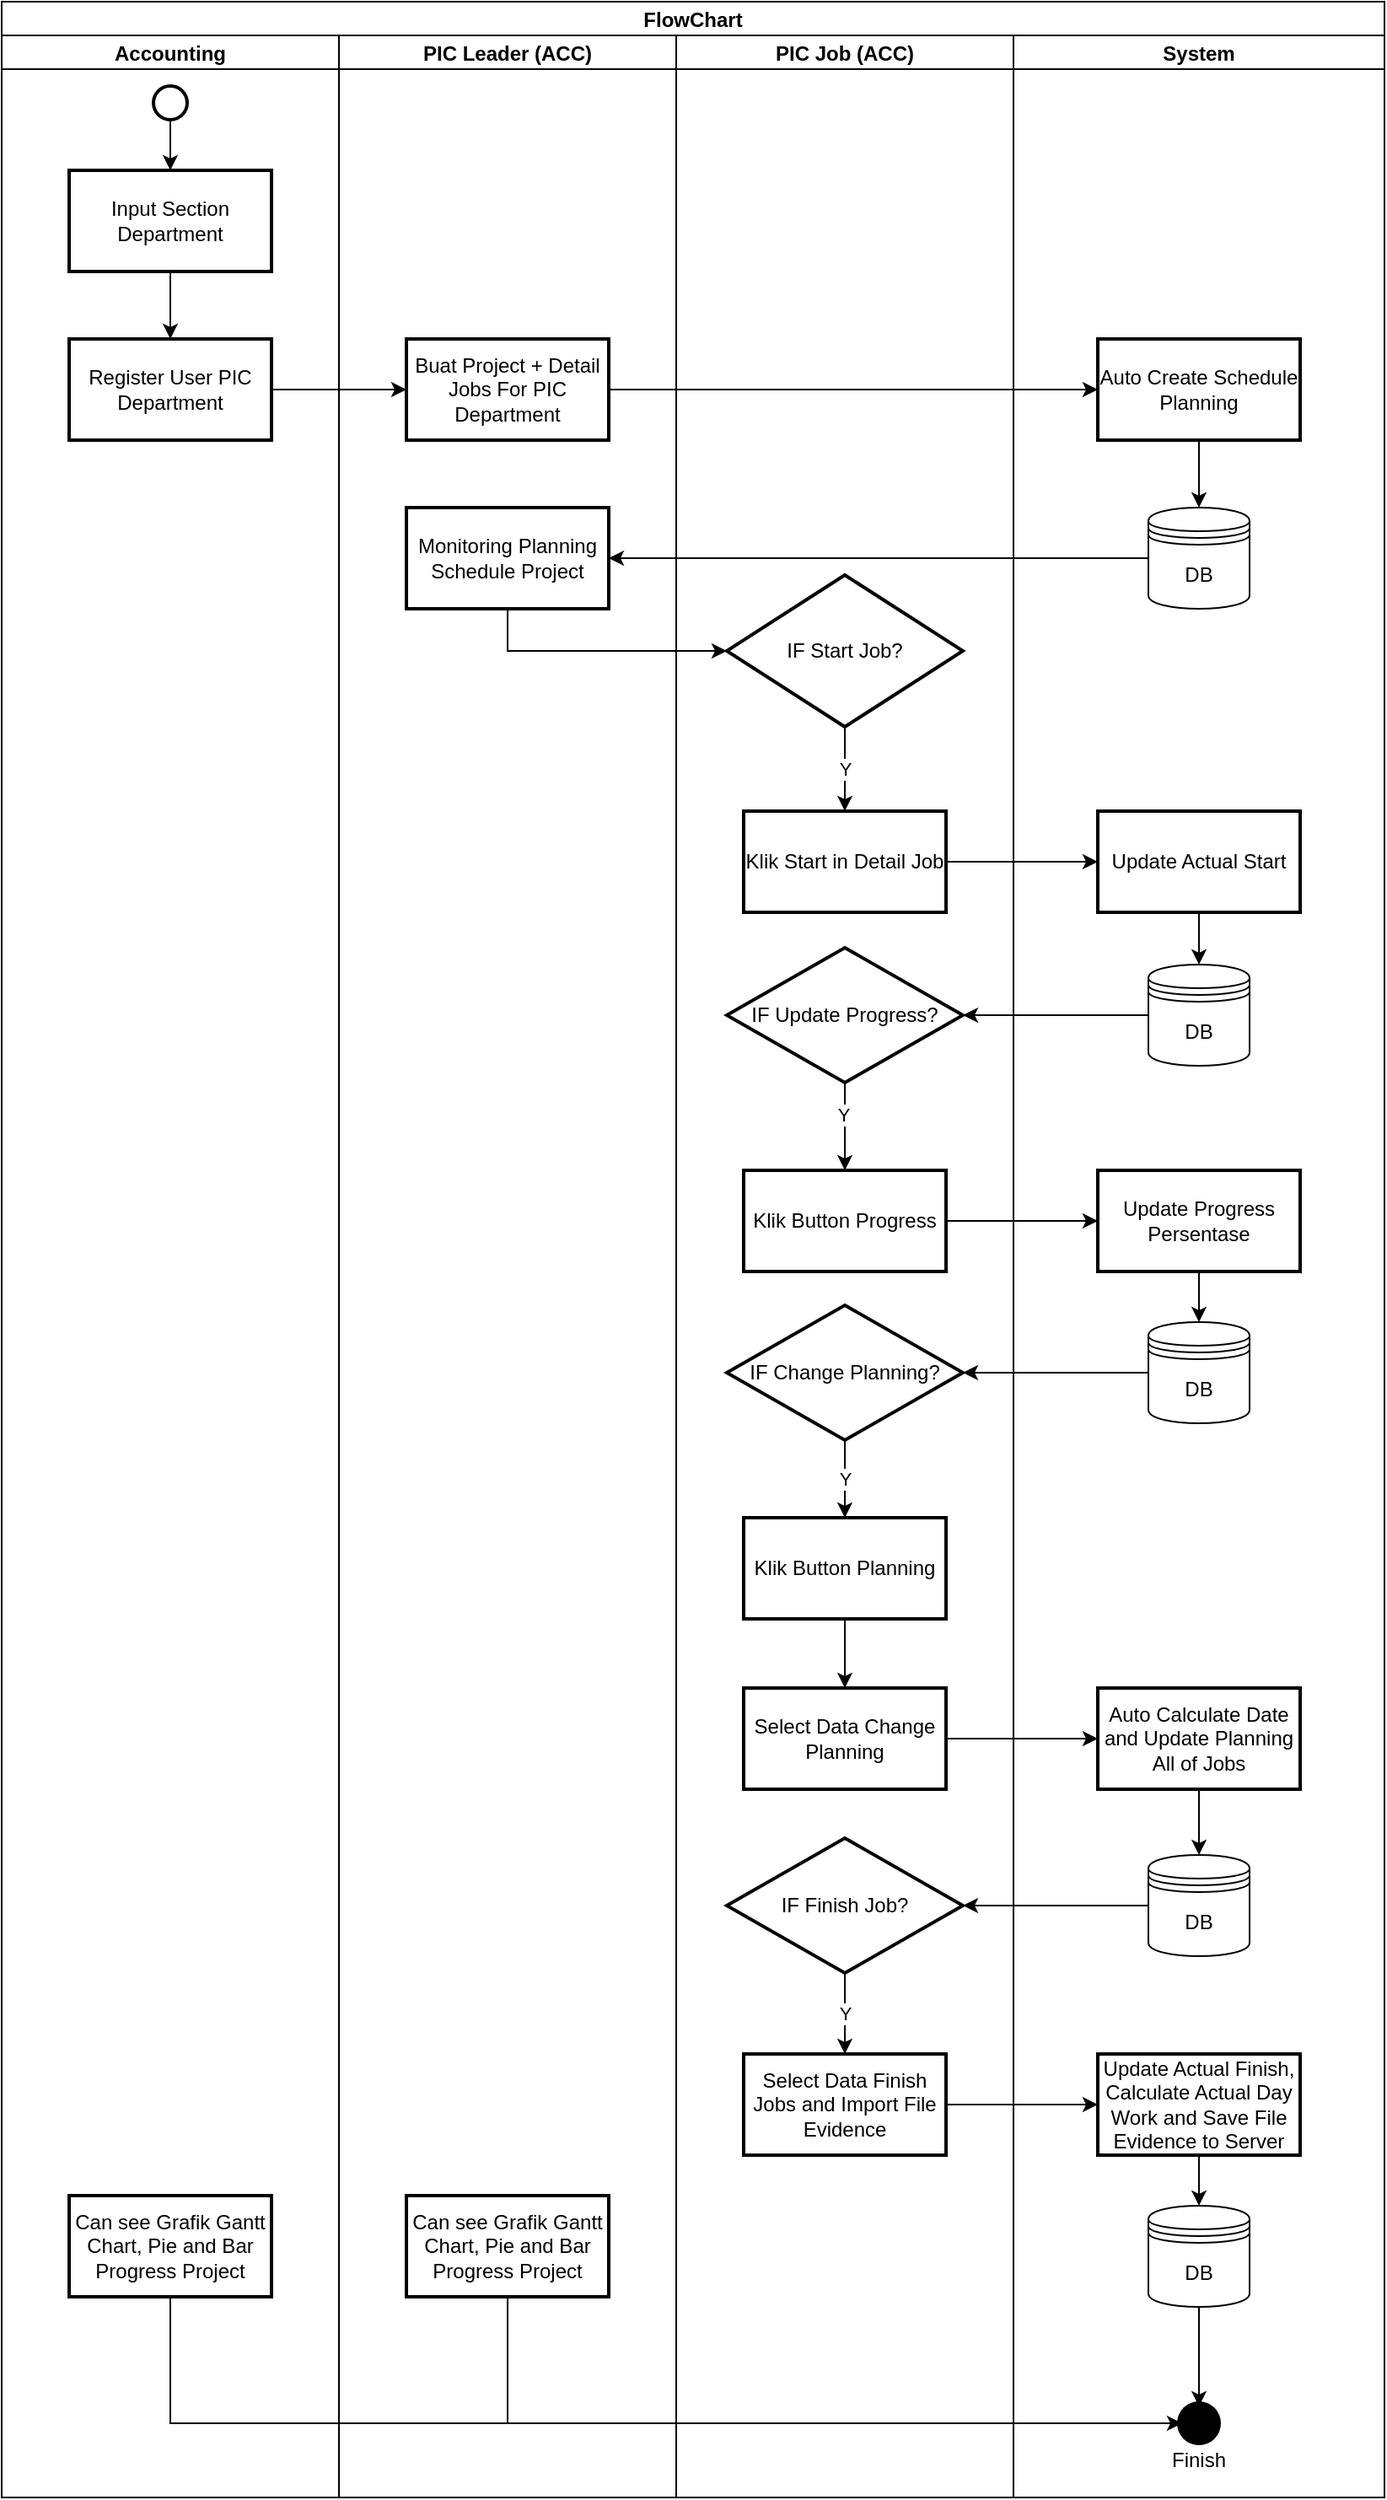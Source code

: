 <mxfile version="20.2.1" type="github">
  <diagram id="mtd2JBwrptf4_RDQNIB4" name="Page-1">
    <mxGraphModel dx="918" dy="464" grid="1" gridSize="10" guides="1" tooltips="1" connect="1" arrows="1" fold="1" page="1" pageScale="1" pageWidth="827" pageHeight="1169" background="none" math="0" shadow="0">
      <root>
        <mxCell id="0" />
        <mxCell id="1" parent="0" />
        <mxCell id="9X0BEVMstnNwjNBZbNRU-2" value="FlowChart" style="swimlane;childLayout=stackLayout;resizeParent=1;resizeParentMax=0;startSize=20;" parent="1" vertex="1">
          <mxGeometry y="44" width="820" height="1480" as="geometry" />
        </mxCell>
        <mxCell id="9X0BEVMstnNwjNBZbNRU-3" value="Accounting" style="swimlane;startSize=20;" parent="9X0BEVMstnNwjNBZbNRU-2" vertex="1">
          <mxGeometry y="20" width="200" height="1460" as="geometry" />
        </mxCell>
        <mxCell id="sg5ZIZvMc2TJiHGULIQv-5" value="" style="edgeStyle=orthogonalEdgeStyle;rounded=0;orthogonalLoop=1;jettySize=auto;html=1;" edge="1" parent="9X0BEVMstnNwjNBZbNRU-3" source="sg5ZIZvMc2TJiHGULIQv-3" target="sg5ZIZvMc2TJiHGULIQv-4">
          <mxGeometry relative="1" as="geometry" />
        </mxCell>
        <mxCell id="sg5ZIZvMc2TJiHGULIQv-3" value="" style="strokeWidth=2;html=1;shape=mxgraph.flowchart.start_2;whiteSpace=wrap;" vertex="1" parent="9X0BEVMstnNwjNBZbNRU-3">
          <mxGeometry x="90" y="30" width="20" height="20" as="geometry" />
        </mxCell>
        <mxCell id="sg5ZIZvMc2TJiHGULIQv-14" value="" style="edgeStyle=orthogonalEdgeStyle;rounded=0;orthogonalLoop=1;jettySize=auto;html=1;" edge="1" parent="9X0BEVMstnNwjNBZbNRU-3" source="sg5ZIZvMc2TJiHGULIQv-4" target="sg5ZIZvMc2TJiHGULIQv-13">
          <mxGeometry relative="1" as="geometry" />
        </mxCell>
        <mxCell id="sg5ZIZvMc2TJiHGULIQv-4" value="Input Section Department" style="whiteSpace=wrap;html=1;strokeWidth=2;" vertex="1" parent="9X0BEVMstnNwjNBZbNRU-3">
          <mxGeometry x="40" y="80" width="120" height="60" as="geometry" />
        </mxCell>
        <mxCell id="sg5ZIZvMc2TJiHGULIQv-13" value="Register User PIC Department" style="whiteSpace=wrap;html=1;strokeWidth=2;" vertex="1" parent="9X0BEVMstnNwjNBZbNRU-3">
          <mxGeometry x="40" y="180" width="120" height="60" as="geometry" />
        </mxCell>
        <mxCell id="sg5ZIZvMc2TJiHGULIQv-71" value="Can see Grafik Gantt Chart, Pie and Bar Progress Project" style="whiteSpace=wrap;html=1;strokeWidth=2;" vertex="1" parent="9X0BEVMstnNwjNBZbNRU-3">
          <mxGeometry x="40" y="1281" width="120" height="60" as="geometry" />
        </mxCell>
        <mxCell id="9X0BEVMstnNwjNBZbNRU-4" value="PIC Leader (ACC)" style="swimlane;startSize=20;" parent="9X0BEVMstnNwjNBZbNRU-2" vertex="1">
          <mxGeometry x="200" y="20" width="200" height="1460" as="geometry" />
        </mxCell>
        <mxCell id="sg5ZIZvMc2TJiHGULIQv-15" value="Buat Project + Detail Jobs For PIC Department" style="whiteSpace=wrap;html=1;strokeWidth=2;" vertex="1" parent="9X0BEVMstnNwjNBZbNRU-4">
          <mxGeometry x="40" y="180" width="120" height="60" as="geometry" />
        </mxCell>
        <mxCell id="sg5ZIZvMc2TJiHGULIQv-22" value="Monitoring Planning Schedule Project" style="whiteSpace=wrap;html=1;strokeWidth=2;" vertex="1" parent="9X0BEVMstnNwjNBZbNRU-4">
          <mxGeometry x="40" y="280" width="120" height="60" as="geometry" />
        </mxCell>
        <mxCell id="sg5ZIZvMc2TJiHGULIQv-69" value="Can see Grafik Gantt Chart, Pie and Bar Progress Project" style="whiteSpace=wrap;html=1;strokeWidth=2;" vertex="1" parent="9X0BEVMstnNwjNBZbNRU-4">
          <mxGeometry x="40" y="1281" width="120" height="60" as="geometry" />
        </mxCell>
        <mxCell id="9X0BEVMstnNwjNBZbNRU-5" value="PIC Job (ACC)" style="swimlane;startSize=20;" parent="9X0BEVMstnNwjNBZbNRU-2" vertex="1">
          <mxGeometry x="400" y="20" width="200" height="1460" as="geometry" />
        </mxCell>
        <mxCell id="sg5ZIZvMc2TJiHGULIQv-29" value="Y" style="edgeStyle=orthogonalEdgeStyle;rounded=0;orthogonalLoop=1;jettySize=auto;html=1;" edge="1" parent="9X0BEVMstnNwjNBZbNRU-5" source="sg5ZIZvMc2TJiHGULIQv-26" target="sg5ZIZvMc2TJiHGULIQv-28">
          <mxGeometry relative="1" as="geometry" />
        </mxCell>
        <mxCell id="sg5ZIZvMc2TJiHGULIQv-26" value="IF Start Job?" style="rhombus;whiteSpace=wrap;html=1;strokeWidth=2;" vertex="1" parent="9X0BEVMstnNwjNBZbNRU-5">
          <mxGeometry x="30" y="320" width="140" height="90" as="geometry" />
        </mxCell>
        <mxCell id="sg5ZIZvMc2TJiHGULIQv-28" value="Klik Start in Detail Job" style="whiteSpace=wrap;html=1;strokeWidth=2;" vertex="1" parent="9X0BEVMstnNwjNBZbNRU-5">
          <mxGeometry x="40" y="460" width="120" height="60" as="geometry" />
        </mxCell>
        <mxCell id="sg5ZIZvMc2TJiHGULIQv-33" value="" style="edgeStyle=orthogonalEdgeStyle;rounded=0;orthogonalLoop=1;jettySize=auto;html=1;" edge="1" parent="9X0BEVMstnNwjNBZbNRU-5" source="sg5ZIZvMc2TJiHGULIQv-30" target="sg5ZIZvMc2TJiHGULIQv-32">
          <mxGeometry relative="1" as="geometry" />
        </mxCell>
        <mxCell id="sg5ZIZvMc2TJiHGULIQv-37" value="&lt;div&gt;Y&lt;/div&gt;" style="edgeLabel;html=1;align=center;verticalAlign=middle;resizable=0;points=[];" vertex="1" connectable="0" parent="sg5ZIZvMc2TJiHGULIQv-33">
          <mxGeometry x="-0.26" y="1" relative="1" as="geometry">
            <mxPoint x="-2" as="offset" />
          </mxGeometry>
        </mxCell>
        <mxCell id="sg5ZIZvMc2TJiHGULIQv-30" value="IF Update Progress?" style="rhombus;whiteSpace=wrap;html=1;strokeWidth=2;" vertex="1" parent="9X0BEVMstnNwjNBZbNRU-5">
          <mxGeometry x="30" y="541" width="140" height="80" as="geometry" />
        </mxCell>
        <mxCell id="sg5ZIZvMc2TJiHGULIQv-32" value="Klik Button Progress" style="whiteSpace=wrap;html=1;strokeWidth=2;" vertex="1" parent="9X0BEVMstnNwjNBZbNRU-5">
          <mxGeometry x="40" y="673" width="120" height="60" as="geometry" />
        </mxCell>
        <mxCell id="sg5ZIZvMc2TJiHGULIQv-47" value="Y" style="edgeStyle=orthogonalEdgeStyle;rounded=0;orthogonalLoop=1;jettySize=auto;html=1;" edge="1" parent="9X0BEVMstnNwjNBZbNRU-5" source="sg5ZIZvMc2TJiHGULIQv-44" target="sg5ZIZvMc2TJiHGULIQv-46">
          <mxGeometry relative="1" as="geometry" />
        </mxCell>
        <mxCell id="sg5ZIZvMc2TJiHGULIQv-44" value="IF Change Planning?" style="rhombus;whiteSpace=wrap;html=1;strokeWidth=2;" vertex="1" parent="9X0BEVMstnNwjNBZbNRU-5">
          <mxGeometry x="30" y="753" width="140" height="80" as="geometry" />
        </mxCell>
        <mxCell id="sg5ZIZvMc2TJiHGULIQv-61" value="" style="edgeStyle=orthogonalEdgeStyle;rounded=0;orthogonalLoop=1;jettySize=auto;html=1;" edge="1" parent="9X0BEVMstnNwjNBZbNRU-5" source="sg5ZIZvMc2TJiHGULIQv-46" target="sg5ZIZvMc2TJiHGULIQv-60">
          <mxGeometry relative="1" as="geometry" />
        </mxCell>
        <mxCell id="sg5ZIZvMc2TJiHGULIQv-46" value="Klik Button Planning" style="whiteSpace=wrap;html=1;strokeWidth=2;" vertex="1" parent="9X0BEVMstnNwjNBZbNRU-5">
          <mxGeometry x="40" y="879" width="120" height="60" as="geometry" />
        </mxCell>
        <mxCell id="sg5ZIZvMc2TJiHGULIQv-48" value="Select Data Finish Jobs and Import File Evidence" style="whiteSpace=wrap;html=1;strokeWidth=2;" vertex="1" parent="9X0BEVMstnNwjNBZbNRU-5">
          <mxGeometry x="40" y="1197" width="120" height="60" as="geometry" />
        </mxCell>
        <mxCell id="sg5ZIZvMc2TJiHGULIQv-60" value="Select Data Change Planning" style="whiteSpace=wrap;html=1;strokeWidth=2;" vertex="1" parent="9X0BEVMstnNwjNBZbNRU-5">
          <mxGeometry x="40" y="980" width="120" height="60" as="geometry" />
        </mxCell>
        <mxCell id="sg5ZIZvMc2TJiHGULIQv-10" value="System" style="swimlane;startSize=20;" vertex="1" parent="9X0BEVMstnNwjNBZbNRU-2">
          <mxGeometry x="600" y="20" width="220" height="1460" as="geometry" />
        </mxCell>
        <mxCell id="sg5ZIZvMc2TJiHGULIQv-35" style="edgeStyle=orthogonalEdgeStyle;rounded=0;orthogonalLoop=1;jettySize=auto;html=1;exitX=0.5;exitY=1;exitDx=0;exitDy=0;entryX=0.5;entryY=0;entryDx=0;entryDy=0;" edge="1" parent="sg5ZIZvMc2TJiHGULIQv-10" source="sg5ZIZvMc2TJiHGULIQv-20" target="sg5ZIZvMc2TJiHGULIQv-34">
          <mxGeometry relative="1" as="geometry" />
        </mxCell>
        <mxCell id="sg5ZIZvMc2TJiHGULIQv-20" value="&lt;div&gt;Auto Create Schedule Planning&lt;/div&gt;" style="whiteSpace=wrap;html=1;strokeWidth=2;" vertex="1" parent="sg5ZIZvMc2TJiHGULIQv-10">
          <mxGeometry x="50" y="180" width="120" height="60" as="geometry" />
        </mxCell>
        <mxCell id="sg5ZIZvMc2TJiHGULIQv-34" value="DB" style="shape=datastore;whiteSpace=wrap;html=1;" vertex="1" parent="sg5ZIZvMc2TJiHGULIQv-10">
          <mxGeometry x="80" y="280" width="60" height="60" as="geometry" />
        </mxCell>
        <mxCell id="sg5ZIZvMc2TJiHGULIQv-55" style="edgeStyle=orthogonalEdgeStyle;rounded=0;orthogonalLoop=1;jettySize=auto;html=1;exitX=0.5;exitY=1;exitDx=0;exitDy=0;entryX=0.5;entryY=0;entryDx=0;entryDy=0;" edge="1" parent="sg5ZIZvMc2TJiHGULIQv-10" source="sg5ZIZvMc2TJiHGULIQv-39" target="sg5ZIZvMc2TJiHGULIQv-54">
          <mxGeometry relative="1" as="geometry" />
        </mxCell>
        <mxCell id="sg5ZIZvMc2TJiHGULIQv-39" value="Update Actual Start" style="whiteSpace=wrap;html=1;strokeWidth=2;" vertex="1" parent="sg5ZIZvMc2TJiHGULIQv-10">
          <mxGeometry x="50" y="460" width="120" height="60" as="geometry" />
        </mxCell>
        <mxCell id="sg5ZIZvMc2TJiHGULIQv-58" style="edgeStyle=orthogonalEdgeStyle;rounded=0;orthogonalLoop=1;jettySize=auto;html=1;exitX=0.5;exitY=1;exitDx=0;exitDy=0;" edge="1" parent="sg5ZIZvMc2TJiHGULIQv-10" source="sg5ZIZvMc2TJiHGULIQv-42" target="sg5ZIZvMc2TJiHGULIQv-57">
          <mxGeometry relative="1" as="geometry" />
        </mxCell>
        <mxCell id="sg5ZIZvMc2TJiHGULIQv-42" value="Update Progress Persentase" style="whiteSpace=wrap;html=1;strokeWidth=2;" vertex="1" parent="sg5ZIZvMc2TJiHGULIQv-10">
          <mxGeometry x="50" y="673" width="120" height="60" as="geometry" />
        </mxCell>
        <mxCell id="sg5ZIZvMc2TJiHGULIQv-53" style="edgeStyle=orthogonalEdgeStyle;rounded=0;orthogonalLoop=1;jettySize=auto;html=1;exitX=0.5;exitY=1;exitDx=0;exitDy=0;entryX=0.5;entryY=0;entryDx=0;entryDy=0;" edge="1" parent="sg5ZIZvMc2TJiHGULIQv-10" source="sg5ZIZvMc2TJiHGULIQv-50" target="sg5ZIZvMc2TJiHGULIQv-52">
          <mxGeometry relative="1" as="geometry" />
        </mxCell>
        <mxCell id="sg5ZIZvMc2TJiHGULIQv-50" value="Update Actual Finish, Calculate Actual Day Work and Save File Evidence to Server" style="whiteSpace=wrap;html=1;strokeWidth=2;" vertex="1" parent="sg5ZIZvMc2TJiHGULIQv-10">
          <mxGeometry x="50" y="1197" width="120" height="60" as="geometry" />
        </mxCell>
        <mxCell id="sg5ZIZvMc2TJiHGULIQv-73" value="" style="edgeStyle=orthogonalEdgeStyle;rounded=0;orthogonalLoop=1;jettySize=auto;html=1;" edge="1" parent="sg5ZIZvMc2TJiHGULIQv-10" source="sg5ZIZvMc2TJiHGULIQv-52">
          <mxGeometry relative="1" as="geometry">
            <mxPoint x="110" y="1406" as="targetPoint" />
          </mxGeometry>
        </mxCell>
        <mxCell id="sg5ZIZvMc2TJiHGULIQv-52" value="DB" style="shape=datastore;whiteSpace=wrap;html=1;" vertex="1" parent="sg5ZIZvMc2TJiHGULIQv-10">
          <mxGeometry x="80" y="1287" width="60" height="60" as="geometry" />
        </mxCell>
        <mxCell id="sg5ZIZvMc2TJiHGULIQv-54" value="DB" style="shape=datastore;whiteSpace=wrap;html=1;" vertex="1" parent="sg5ZIZvMc2TJiHGULIQv-10">
          <mxGeometry x="80" y="551" width="60" height="60" as="geometry" />
        </mxCell>
        <mxCell id="sg5ZIZvMc2TJiHGULIQv-57" value="DB" style="shape=datastore;whiteSpace=wrap;html=1;" vertex="1" parent="sg5ZIZvMc2TJiHGULIQv-10">
          <mxGeometry x="80" y="763" width="60" height="60" as="geometry" />
        </mxCell>
        <mxCell id="sg5ZIZvMc2TJiHGULIQv-66" style="edgeStyle=orthogonalEdgeStyle;rounded=0;orthogonalLoop=1;jettySize=auto;html=1;exitX=0.5;exitY=1;exitDx=0;exitDy=0;entryX=0.5;entryY=0;entryDx=0;entryDy=0;" edge="1" parent="sg5ZIZvMc2TJiHGULIQv-10" source="sg5ZIZvMc2TJiHGULIQv-62" target="sg5ZIZvMc2TJiHGULIQv-65">
          <mxGeometry relative="1" as="geometry" />
        </mxCell>
        <mxCell id="sg5ZIZvMc2TJiHGULIQv-62" value="Auto Calculate Date and Update Planning All of Jobs" style="whiteSpace=wrap;html=1;strokeWidth=2;" vertex="1" parent="sg5ZIZvMc2TJiHGULIQv-10">
          <mxGeometry x="50" y="980" width="120" height="60" as="geometry" />
        </mxCell>
        <mxCell id="sg5ZIZvMc2TJiHGULIQv-64" value="IF Finish Job?" style="rhombus;whiteSpace=wrap;html=1;strokeWidth=2;" vertex="1" parent="sg5ZIZvMc2TJiHGULIQv-10">
          <mxGeometry x="-170" y="1069" width="140" height="80" as="geometry" />
        </mxCell>
        <mxCell id="sg5ZIZvMc2TJiHGULIQv-67" style="edgeStyle=orthogonalEdgeStyle;rounded=0;orthogonalLoop=1;jettySize=auto;html=1;exitX=0;exitY=0.5;exitDx=0;exitDy=0;" edge="1" parent="sg5ZIZvMc2TJiHGULIQv-10" source="sg5ZIZvMc2TJiHGULIQv-65" target="sg5ZIZvMc2TJiHGULIQv-64">
          <mxGeometry relative="1" as="geometry" />
        </mxCell>
        <mxCell id="sg5ZIZvMc2TJiHGULIQv-65" value="DB" style="shape=datastore;whiteSpace=wrap;html=1;" vertex="1" parent="sg5ZIZvMc2TJiHGULIQv-10">
          <mxGeometry x="80" y="1079" width="60" height="60" as="geometry" />
        </mxCell>
        <mxCell id="sg5ZIZvMc2TJiHGULIQv-72" value="&#xa;&#xa;&#xa;&#xa;Finish&#xa;" style="shape=waypoint;sketch=0;size=6;pointerEvents=1;points=[];fillColor=default;resizable=0;rotatable=0;perimeter=centerPerimeter;snapToPoint=1;gradientColor=none;strokeWidth=11;" vertex="1" parent="sg5ZIZvMc2TJiHGULIQv-10">
          <mxGeometry x="90" y="1396" width="40" height="40" as="geometry" />
        </mxCell>
        <mxCell id="sg5ZIZvMc2TJiHGULIQv-16" value="" style="edgeStyle=orthogonalEdgeStyle;rounded=0;orthogonalLoop=1;jettySize=auto;html=1;" edge="1" parent="9X0BEVMstnNwjNBZbNRU-2" source="sg5ZIZvMc2TJiHGULIQv-13" target="sg5ZIZvMc2TJiHGULIQv-15">
          <mxGeometry relative="1" as="geometry" />
        </mxCell>
        <mxCell id="sg5ZIZvMc2TJiHGULIQv-21" value="" style="edgeStyle=orthogonalEdgeStyle;rounded=0;orthogonalLoop=1;jettySize=auto;html=1;" edge="1" parent="9X0BEVMstnNwjNBZbNRU-2" source="sg5ZIZvMc2TJiHGULIQv-15" target="sg5ZIZvMc2TJiHGULIQv-20">
          <mxGeometry relative="1" as="geometry" />
        </mxCell>
        <mxCell id="sg5ZIZvMc2TJiHGULIQv-27" value="" style="edgeStyle=orthogonalEdgeStyle;rounded=0;orthogonalLoop=1;jettySize=auto;html=1;" edge="1" parent="9X0BEVMstnNwjNBZbNRU-2" source="sg5ZIZvMc2TJiHGULIQv-22" target="sg5ZIZvMc2TJiHGULIQv-26">
          <mxGeometry relative="1" as="geometry">
            <Array as="points">
              <mxPoint x="300" y="385" />
            </Array>
          </mxGeometry>
        </mxCell>
        <mxCell id="sg5ZIZvMc2TJiHGULIQv-36" style="edgeStyle=orthogonalEdgeStyle;rounded=0;orthogonalLoop=1;jettySize=auto;html=1;" edge="1" parent="9X0BEVMstnNwjNBZbNRU-2" source="sg5ZIZvMc2TJiHGULIQv-34" target="sg5ZIZvMc2TJiHGULIQv-22">
          <mxGeometry relative="1" as="geometry" />
        </mxCell>
        <mxCell id="sg5ZIZvMc2TJiHGULIQv-40" value="" style="edgeStyle=orthogonalEdgeStyle;rounded=0;orthogonalLoop=1;jettySize=auto;html=1;" edge="1" parent="9X0BEVMstnNwjNBZbNRU-2" source="sg5ZIZvMc2TJiHGULIQv-28" target="sg5ZIZvMc2TJiHGULIQv-39">
          <mxGeometry relative="1" as="geometry" />
        </mxCell>
        <mxCell id="sg5ZIZvMc2TJiHGULIQv-43" value="" style="edgeStyle=orthogonalEdgeStyle;rounded=0;orthogonalLoop=1;jettySize=auto;html=1;" edge="1" parent="9X0BEVMstnNwjNBZbNRU-2" source="sg5ZIZvMc2TJiHGULIQv-32" target="sg5ZIZvMc2TJiHGULIQv-42">
          <mxGeometry relative="1" as="geometry" />
        </mxCell>
        <mxCell id="sg5ZIZvMc2TJiHGULIQv-51" value="" style="edgeStyle=orthogonalEdgeStyle;rounded=0;orthogonalLoop=1;jettySize=auto;html=1;" edge="1" parent="9X0BEVMstnNwjNBZbNRU-2" source="sg5ZIZvMc2TJiHGULIQv-48" target="sg5ZIZvMc2TJiHGULIQv-50">
          <mxGeometry relative="1" as="geometry" />
        </mxCell>
        <mxCell id="sg5ZIZvMc2TJiHGULIQv-56" style="edgeStyle=orthogonalEdgeStyle;rounded=0;orthogonalLoop=1;jettySize=auto;html=1;exitX=0;exitY=0.5;exitDx=0;exitDy=0;entryX=1;entryY=0.5;entryDx=0;entryDy=0;" edge="1" parent="9X0BEVMstnNwjNBZbNRU-2" source="sg5ZIZvMc2TJiHGULIQv-54" target="sg5ZIZvMc2TJiHGULIQv-30">
          <mxGeometry relative="1" as="geometry" />
        </mxCell>
        <mxCell id="sg5ZIZvMc2TJiHGULIQv-59" style="edgeStyle=orthogonalEdgeStyle;rounded=0;orthogonalLoop=1;jettySize=auto;html=1;exitX=0;exitY=0.5;exitDx=0;exitDy=0;" edge="1" parent="9X0BEVMstnNwjNBZbNRU-2" source="sg5ZIZvMc2TJiHGULIQv-57" target="sg5ZIZvMc2TJiHGULIQv-44">
          <mxGeometry relative="1" as="geometry" />
        </mxCell>
        <mxCell id="sg5ZIZvMc2TJiHGULIQv-63" value="" style="edgeStyle=orthogonalEdgeStyle;rounded=0;orthogonalLoop=1;jettySize=auto;html=1;" edge="1" parent="9X0BEVMstnNwjNBZbNRU-2" source="sg5ZIZvMc2TJiHGULIQv-60" target="sg5ZIZvMc2TJiHGULIQv-62">
          <mxGeometry relative="1" as="geometry" />
        </mxCell>
        <mxCell id="sg5ZIZvMc2TJiHGULIQv-68" value="Y" style="edgeStyle=orthogonalEdgeStyle;rounded=0;orthogonalLoop=1;jettySize=auto;html=1;exitX=0.5;exitY=1;exitDx=0;exitDy=0;entryX=0.5;entryY=0;entryDx=0;entryDy=0;" edge="1" parent="9X0BEVMstnNwjNBZbNRU-2" source="sg5ZIZvMc2TJiHGULIQv-64" target="sg5ZIZvMc2TJiHGULIQv-48">
          <mxGeometry relative="1" as="geometry" />
        </mxCell>
        <mxCell id="sg5ZIZvMc2TJiHGULIQv-78" style="edgeStyle=orthogonalEdgeStyle;rounded=0;orthogonalLoop=1;jettySize=auto;html=1;exitX=0.5;exitY=1;exitDx=0;exitDy=0;" edge="1" parent="9X0BEVMstnNwjNBZbNRU-2" source="sg5ZIZvMc2TJiHGULIQv-69" target="sg5ZIZvMc2TJiHGULIQv-72">
          <mxGeometry relative="1" as="geometry">
            <Array as="points">
              <mxPoint x="300" y="1436" />
            </Array>
          </mxGeometry>
        </mxCell>
        <mxCell id="sg5ZIZvMc2TJiHGULIQv-75" style="edgeStyle=orthogonalEdgeStyle;rounded=0;orthogonalLoop=1;jettySize=auto;html=1;exitX=0.5;exitY=1;exitDx=0;exitDy=0;" edge="1" parent="1" source="sg5ZIZvMc2TJiHGULIQv-71">
          <mxGeometry relative="1" as="geometry">
            <mxPoint x="700" y="1480" as="targetPoint" />
            <Array as="points">
              <mxPoint x="100" y="1480" />
              <mxPoint x="700" y="1480" />
            </Array>
          </mxGeometry>
        </mxCell>
      </root>
    </mxGraphModel>
  </diagram>
</mxfile>
